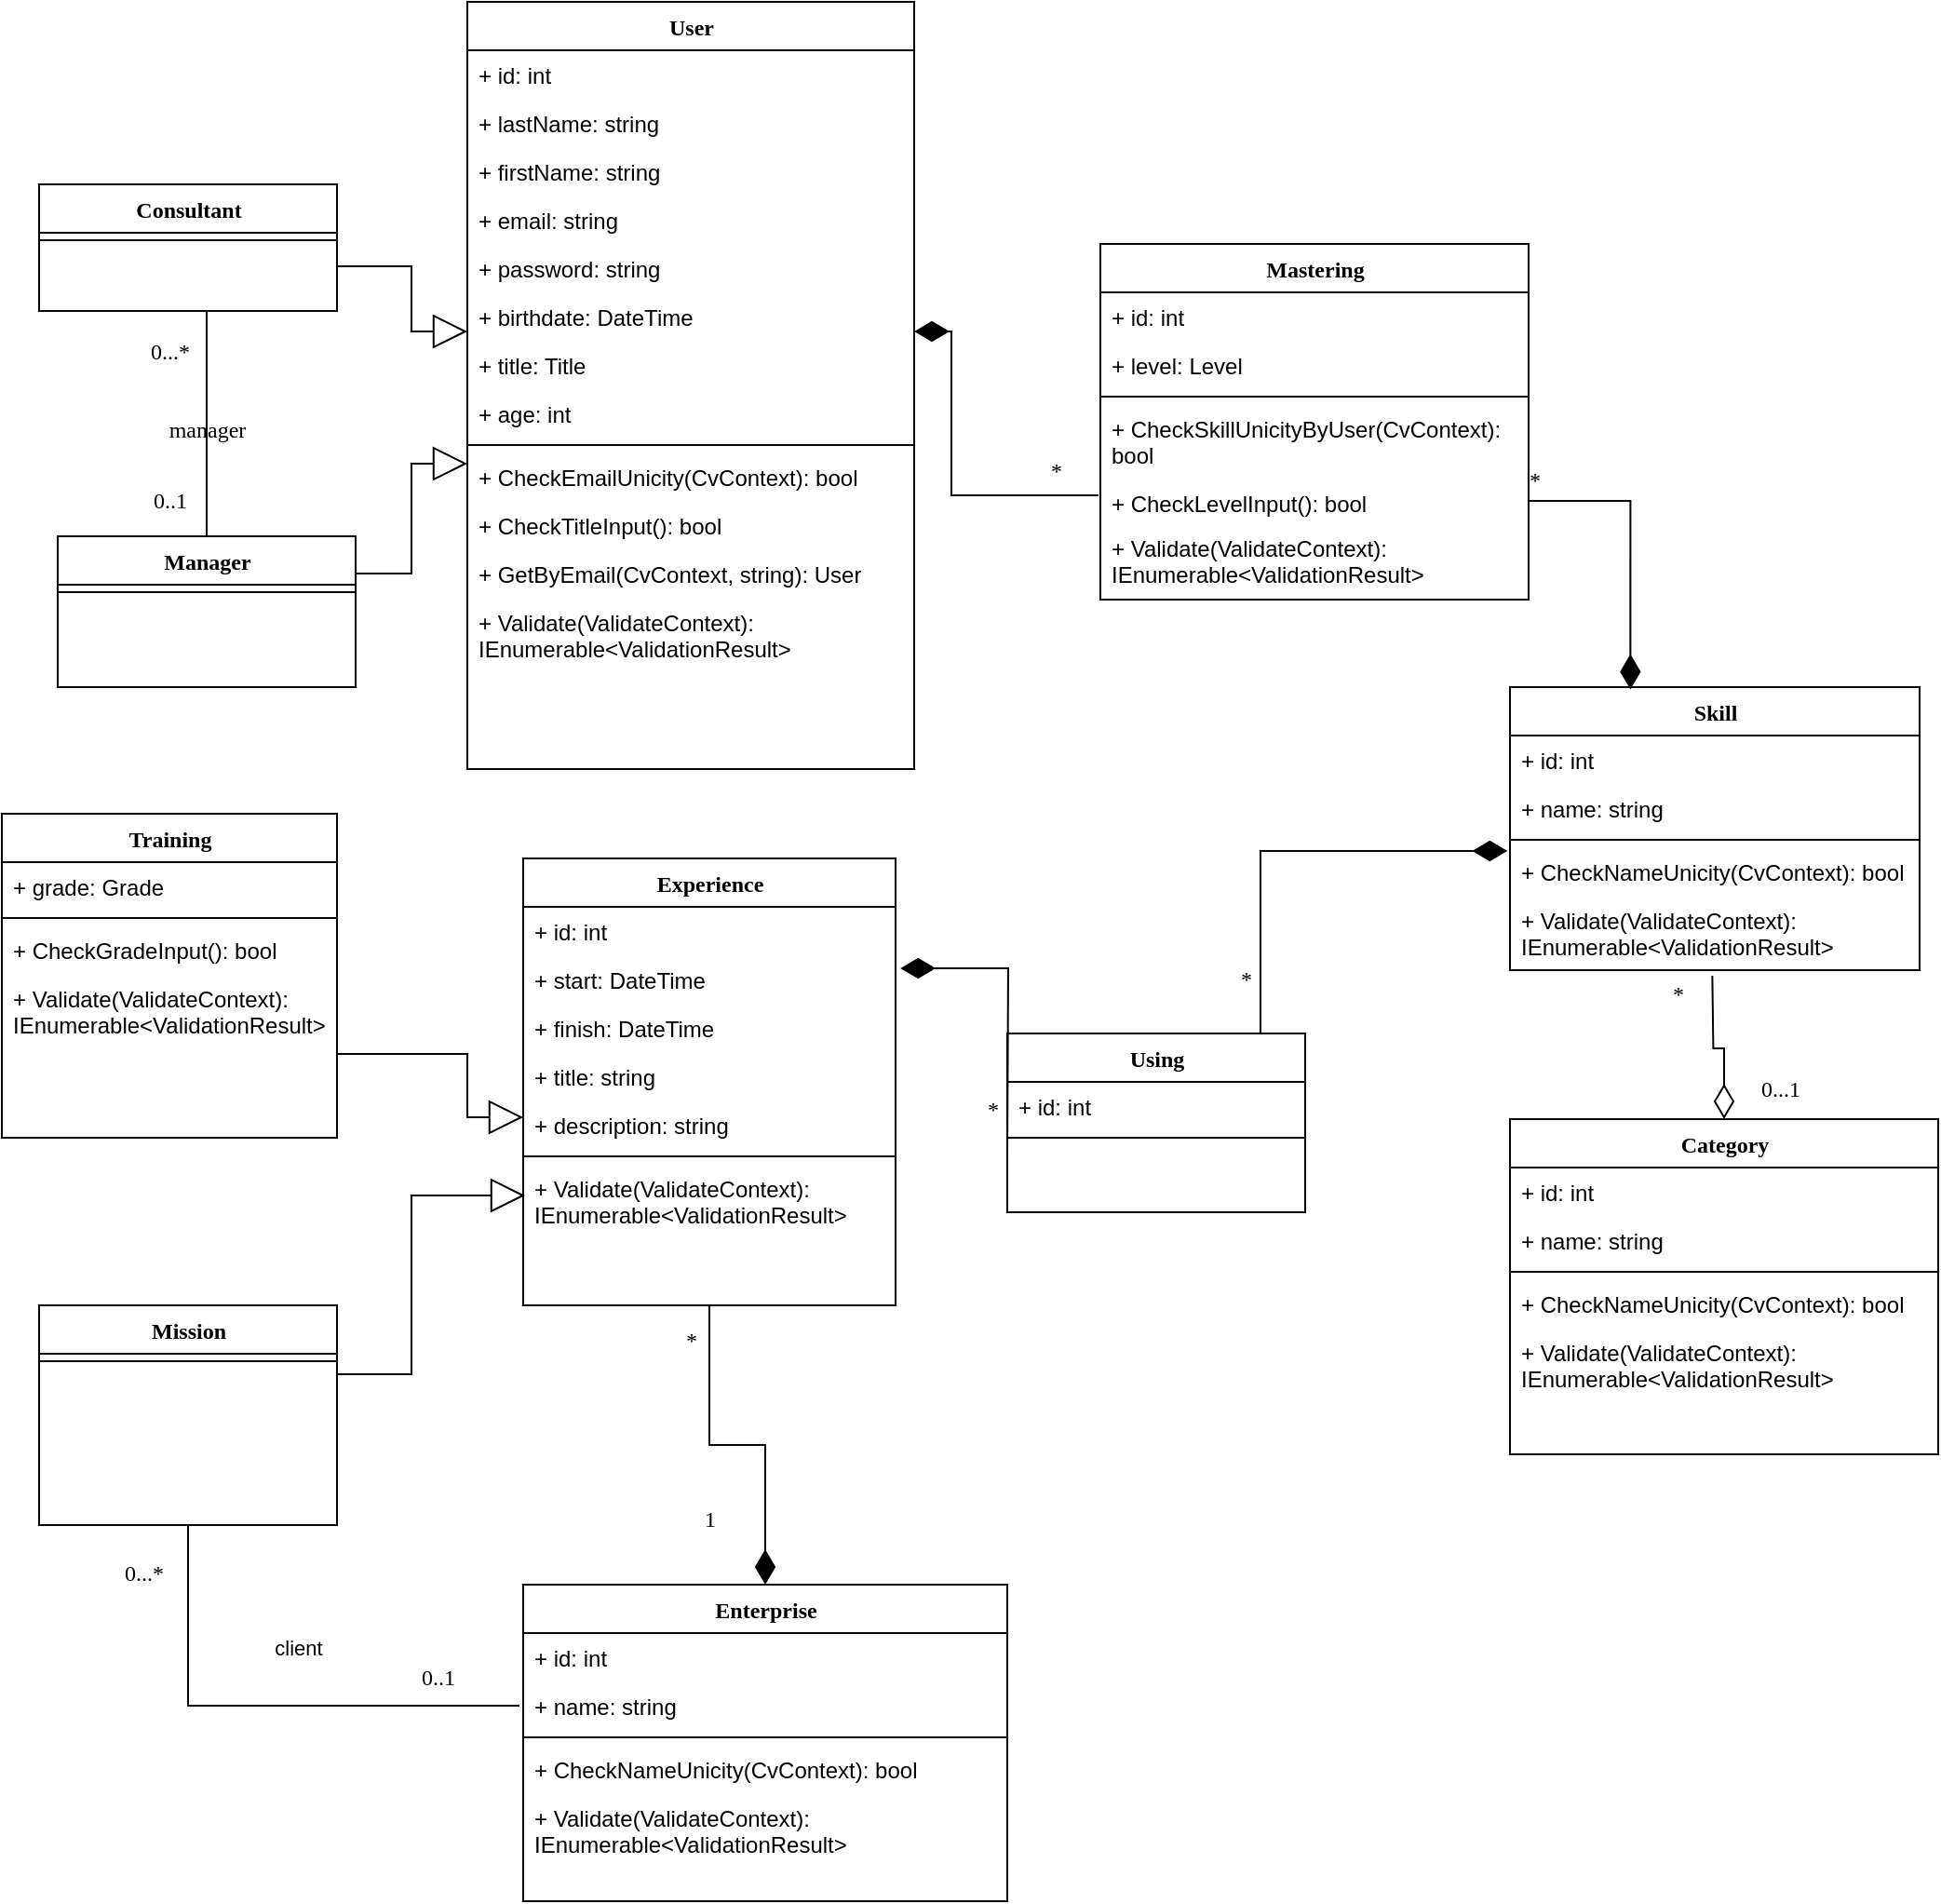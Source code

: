 <mxfile version="16.2.6" type="device"><diagram name="Page-1" id="6133507b-19e7-1e82-6fc7-422aa6c4b21f"><mxGraphModel dx="1422" dy="1612" grid="1" gridSize="10" guides="1" tooltips="1" connect="1" arrows="1" fold="1" page="1" pageScale="1" pageWidth="1100" pageHeight="850" background="none" math="0" shadow="0"><root><mxCell id="0"/><mxCell id="1" parent="0"/><mxCell id="78961159f06e98e8-17" value="Consultant" style="swimlane;html=1;fontStyle=1;align=center;verticalAlign=top;childLayout=stackLayout;horizontal=1;startSize=26;horizontalStack=0;resizeParent=1;resizeLast=0;collapsible=1;marginBottom=0;swimlaneFillColor=#ffffff;rounded=0;shadow=0;comic=0;labelBackgroundColor=none;strokeWidth=1;fillColor=none;fontFamily=Verdana;fontSize=12" parent="1" vertex="1"><mxGeometry x="20" y="-22" width="160" height="68" as="geometry"/></mxCell><mxCell id="78961159f06e98e8-19" value="" style="line;html=1;strokeWidth=1;fillColor=none;align=left;verticalAlign=middle;spacingTop=-1;spacingLeft=3;spacingRight=3;rotatable=0;labelPosition=right;points=[];portConstraint=eastwest;" parent="78961159f06e98e8-17" vertex="1"><mxGeometry y="26" width="160" height="8" as="geometry"/></mxCell><mxCell id="78961159f06e98e8-43" value="User" style="swimlane;html=1;fontStyle=1;align=center;verticalAlign=top;childLayout=stackLayout;horizontal=1;startSize=26;horizontalStack=0;resizeParent=1;resizeLast=0;collapsible=1;marginBottom=0;swimlaneFillColor=#ffffff;rounded=0;shadow=0;comic=0;labelBackgroundColor=none;strokeWidth=1;fillColor=none;fontFamily=Verdana;fontSize=12" parent="1" vertex="1"><mxGeometry x="250" y="-120" width="240" height="412" as="geometry"/></mxCell><mxCell id="78961159f06e98e8-44" value="+ id: int" style="text;html=1;strokeColor=none;fillColor=none;align=left;verticalAlign=top;spacingLeft=4;spacingRight=4;whiteSpace=wrap;overflow=hidden;rotatable=0;points=[[0,0.5],[1,0.5]];portConstraint=eastwest;" parent="78961159f06e98e8-43" vertex="1"><mxGeometry y="26" width="240" height="26" as="geometry"/></mxCell><mxCell id="78961159f06e98e8-45" value="+ lastName: string" style="text;html=1;strokeColor=none;fillColor=none;align=left;verticalAlign=top;spacingLeft=4;spacingRight=4;whiteSpace=wrap;overflow=hidden;rotatable=0;points=[[0,0.5],[1,0.5]];portConstraint=eastwest;" parent="78961159f06e98e8-43" vertex="1"><mxGeometry y="52" width="240" height="26" as="geometry"/></mxCell><mxCell id="b94bc138ca980ef-2" value="+ firstName: string" style="text;html=1;strokeColor=none;fillColor=none;align=left;verticalAlign=top;spacingLeft=4;spacingRight=4;whiteSpace=wrap;overflow=hidden;rotatable=0;points=[[0,0.5],[1,0.5]];portConstraint=eastwest;" parent="78961159f06e98e8-43" vertex="1"><mxGeometry y="78" width="240" height="26" as="geometry"/></mxCell><mxCell id="8igJOxu4Gt9bIsWxcePV-77" value="+ email: string" style="text;html=1;strokeColor=none;fillColor=none;align=left;verticalAlign=top;spacingLeft=4;spacingRight=4;whiteSpace=wrap;overflow=hidden;rotatable=0;points=[[0,0.5],[1,0.5]];portConstraint=eastwest;" vertex="1" parent="78961159f06e98e8-43"><mxGeometry y="104" width="240" height="26" as="geometry"/></mxCell><mxCell id="8igJOxu4Gt9bIsWxcePV-78" value="+ password: string" style="text;html=1;strokeColor=none;fillColor=none;align=left;verticalAlign=top;spacingLeft=4;spacingRight=4;whiteSpace=wrap;overflow=hidden;rotatable=0;points=[[0,0.5],[1,0.5]];portConstraint=eastwest;" vertex="1" parent="78961159f06e98e8-43"><mxGeometry y="130" width="240" height="26" as="geometry"/></mxCell><mxCell id="8igJOxu4Gt9bIsWxcePV-79" value="+ birthdate: DateTime" style="text;html=1;strokeColor=none;fillColor=none;align=left;verticalAlign=top;spacingLeft=4;spacingRight=4;whiteSpace=wrap;overflow=hidden;rotatable=0;points=[[0,0.5],[1,0.5]];portConstraint=eastwest;" vertex="1" parent="78961159f06e98e8-43"><mxGeometry y="156" width="240" height="26" as="geometry"/></mxCell><mxCell id="8igJOxu4Gt9bIsWxcePV-80" value="+ title: Title" style="text;html=1;strokeColor=none;fillColor=none;align=left;verticalAlign=top;spacingLeft=4;spacingRight=4;whiteSpace=wrap;overflow=hidden;rotatable=0;points=[[0,0.5],[1,0.5]];portConstraint=eastwest;" vertex="1" parent="78961159f06e98e8-43"><mxGeometry y="182" width="240" height="26" as="geometry"/></mxCell><mxCell id="8igJOxu4Gt9bIsWxcePV-85" value="+ age: int" style="text;html=1;strokeColor=none;fillColor=none;align=left;verticalAlign=top;spacingLeft=4;spacingRight=4;whiteSpace=wrap;overflow=hidden;rotatable=0;points=[[0,0.5],[1,0.5]];portConstraint=eastwest;" vertex="1" parent="78961159f06e98e8-43"><mxGeometry y="208" width="240" height="26" as="geometry"/></mxCell><mxCell id="78961159f06e98e8-51" value="" style="line;html=1;strokeWidth=1;fillColor=none;align=left;verticalAlign=middle;spacingTop=-1;spacingLeft=3;spacingRight=3;rotatable=0;labelPosition=right;points=[];portConstraint=eastwest;" parent="78961159f06e98e8-43" vertex="1"><mxGeometry y="234" width="240" height="8" as="geometry"/></mxCell><mxCell id="78961159f06e98e8-52" value="+ CheckEmailUnicity(CvContext): bool" style="text;html=1;strokeColor=none;fillColor=none;align=left;verticalAlign=top;spacingLeft=4;spacingRight=4;whiteSpace=wrap;overflow=hidden;rotatable=0;points=[[0,0.5],[1,0.5]];portConstraint=eastwest;" parent="78961159f06e98e8-43" vertex="1"><mxGeometry y="242" width="240" height="26" as="geometry"/></mxCell><mxCell id="8igJOxu4Gt9bIsWxcePV-82" value="+ CheckTitleInput(): bool" style="text;html=1;strokeColor=none;fillColor=none;align=left;verticalAlign=top;spacingLeft=4;spacingRight=4;whiteSpace=wrap;overflow=hidden;rotatable=0;points=[[0,0.5],[1,0.5]];portConstraint=eastwest;" vertex="1" parent="78961159f06e98e8-43"><mxGeometry y="268" width="240" height="26" as="geometry"/></mxCell><mxCell id="8igJOxu4Gt9bIsWxcePV-83" value="+ GetByEmail(CvContext, string): User" style="text;html=1;strokeColor=none;fillColor=none;align=left;verticalAlign=top;spacingLeft=4;spacingRight=4;whiteSpace=wrap;overflow=hidden;rotatable=0;points=[[0,0.5],[1,0.5]];portConstraint=eastwest;" vertex="1" parent="78961159f06e98e8-43"><mxGeometry y="294" width="240" height="26" as="geometry"/></mxCell><mxCell id="8igJOxu4Gt9bIsWxcePV-84" value="+ Validate(ValidateContext): IEnumerable&amp;lt;ValidationResult&amp;gt;" style="text;html=1;strokeColor=none;fillColor=none;align=left;verticalAlign=top;spacingLeft=4;spacingRight=4;whiteSpace=wrap;overflow=hidden;rotatable=0;points=[[0,0.5],[1,0.5]];portConstraint=eastwest;" vertex="1" parent="78961159f06e98e8-43"><mxGeometry y="320" width="240" height="40" as="geometry"/></mxCell><mxCell id="8igJOxu4Gt9bIsWxcePV-1" value="Manager" style="swimlane;html=1;fontStyle=1;align=center;verticalAlign=top;childLayout=stackLayout;horizontal=1;startSize=26;horizontalStack=0;resizeParent=1;resizeLast=0;collapsible=1;marginBottom=0;swimlaneFillColor=#ffffff;rounded=0;shadow=0;comic=0;labelBackgroundColor=none;strokeWidth=1;fillColor=none;fontFamily=Verdana;fontSize=12" vertex="1" parent="1"><mxGeometry x="30" y="167" width="160" height="81" as="geometry"/></mxCell><mxCell id="8igJOxu4Gt9bIsWxcePV-4" value="" style="line;html=1;strokeWidth=1;fillColor=none;align=left;verticalAlign=middle;spacingTop=-1;spacingLeft=3;spacingRight=3;rotatable=0;labelPosition=right;points=[];portConstraint=eastwest;" vertex="1" parent="8igJOxu4Gt9bIsWxcePV-1"><mxGeometry y="26" width="160" height="8" as="geometry"/></mxCell><mxCell id="8igJOxu4Gt9bIsWxcePV-10" value="Mastering" style="swimlane;html=1;fontStyle=1;align=center;verticalAlign=top;childLayout=stackLayout;horizontal=1;startSize=26;horizontalStack=0;resizeParent=1;resizeLast=0;collapsible=1;marginBottom=0;swimlaneFillColor=#ffffff;rounded=0;shadow=0;comic=0;labelBackgroundColor=none;strokeWidth=1;fillColor=none;fontFamily=Verdana;fontSize=12" vertex="1" parent="1"><mxGeometry x="590" y="10" width="230" height="191" as="geometry"/></mxCell><mxCell id="8igJOxu4Gt9bIsWxcePV-90" value="+ id: int" style="text;html=1;strokeColor=none;fillColor=none;align=left;verticalAlign=top;spacingLeft=4;spacingRight=4;whiteSpace=wrap;overflow=hidden;rotatable=0;points=[[0,0.5],[1,0.5]];portConstraint=eastwest;" vertex="1" parent="8igJOxu4Gt9bIsWxcePV-10"><mxGeometry y="26" width="230" height="26" as="geometry"/></mxCell><mxCell id="8igJOxu4Gt9bIsWxcePV-11" value="+ level: Level" style="text;html=1;strokeColor=none;fillColor=none;align=left;verticalAlign=top;spacingLeft=4;spacingRight=4;whiteSpace=wrap;overflow=hidden;rotatable=0;points=[[0,0.5],[1,0.5]];portConstraint=eastwest;" vertex="1" parent="8igJOxu4Gt9bIsWxcePV-10"><mxGeometry y="52" width="230" height="26" as="geometry"/></mxCell><mxCell id="8igJOxu4Gt9bIsWxcePV-13" value="" style="line;html=1;strokeWidth=1;fillColor=none;align=left;verticalAlign=middle;spacingTop=-1;spacingLeft=3;spacingRight=3;rotatable=0;labelPosition=right;points=[];portConstraint=eastwest;" vertex="1" parent="8igJOxu4Gt9bIsWxcePV-10"><mxGeometry y="78" width="230" height="8" as="geometry"/></mxCell><mxCell id="8igJOxu4Gt9bIsWxcePV-14" value="+ CheckSkillUnicityByUser(CvContext): bool" style="text;html=1;strokeColor=none;fillColor=none;align=left;verticalAlign=top;spacingLeft=4;spacingRight=4;whiteSpace=wrap;overflow=hidden;rotatable=0;points=[[0,0.5],[1,0.5]];portConstraint=eastwest;" vertex="1" parent="8igJOxu4Gt9bIsWxcePV-10"><mxGeometry y="86" width="230" height="40" as="geometry"/></mxCell><mxCell id="8igJOxu4Gt9bIsWxcePV-86" value="+ CheckLevelInput(): bool" style="text;html=1;strokeColor=none;fillColor=none;align=left;verticalAlign=top;spacingLeft=4;spacingRight=4;whiteSpace=wrap;overflow=hidden;rotatable=0;points=[[0,0.5],[1,0.5]];portConstraint=eastwest;" vertex="1" parent="8igJOxu4Gt9bIsWxcePV-10"><mxGeometry y="126" width="230" height="24" as="geometry"/></mxCell><mxCell id="8igJOxu4Gt9bIsWxcePV-89" value="+ Validate(ValidateContext): IEnumerable&amp;lt;ValidationResult&amp;gt;" style="text;html=1;strokeColor=none;fillColor=none;align=left;verticalAlign=top;spacingLeft=4;spacingRight=4;whiteSpace=wrap;overflow=hidden;rotatable=0;points=[[0,0.5],[1,0.5]];portConstraint=eastwest;" vertex="1" parent="8igJOxu4Gt9bIsWxcePV-10"><mxGeometry y="150" width="230" height="40" as="geometry"/></mxCell><mxCell id="8igJOxu4Gt9bIsWxcePV-15" value="Skill" style="swimlane;html=1;fontStyle=1;align=center;verticalAlign=top;childLayout=stackLayout;horizontal=1;startSize=26;horizontalStack=0;resizeParent=1;resizeLast=0;collapsible=1;marginBottom=0;swimlaneFillColor=#ffffff;rounded=0;shadow=0;comic=0;labelBackgroundColor=none;strokeWidth=1;fillColor=none;fontFamily=Verdana;fontSize=12" vertex="1" parent="1"><mxGeometry x="810" y="248" width="220" height="152" as="geometry"/></mxCell><mxCell id="8igJOxu4Gt9bIsWxcePV-16" value="+ id: int" style="text;html=1;strokeColor=none;fillColor=none;align=left;verticalAlign=top;spacingLeft=4;spacingRight=4;whiteSpace=wrap;overflow=hidden;rotatable=0;points=[[0,0.5],[1,0.5]];portConstraint=eastwest;" vertex="1" parent="8igJOxu4Gt9bIsWxcePV-15"><mxGeometry y="26" width="220" height="26" as="geometry"/></mxCell><mxCell id="8igJOxu4Gt9bIsWxcePV-17" value="+ name: string" style="text;html=1;strokeColor=none;fillColor=none;align=left;verticalAlign=top;spacingLeft=4;spacingRight=4;whiteSpace=wrap;overflow=hidden;rotatable=0;points=[[0,0.5],[1,0.5]];portConstraint=eastwest;" vertex="1" parent="8igJOxu4Gt9bIsWxcePV-15"><mxGeometry y="52" width="220" height="26" as="geometry"/></mxCell><mxCell id="8igJOxu4Gt9bIsWxcePV-18" value="" style="line;html=1;strokeWidth=1;fillColor=none;align=left;verticalAlign=middle;spacingTop=-1;spacingLeft=3;spacingRight=3;rotatable=0;labelPosition=right;points=[];portConstraint=eastwest;" vertex="1" parent="8igJOxu4Gt9bIsWxcePV-15"><mxGeometry y="78" width="220" height="8" as="geometry"/></mxCell><mxCell id="8igJOxu4Gt9bIsWxcePV-19" value="+ CheckNameUnicity(CvContext): bool" style="text;html=1;strokeColor=none;fillColor=none;align=left;verticalAlign=top;spacingLeft=4;spacingRight=4;whiteSpace=wrap;overflow=hidden;rotatable=0;points=[[0,0.5],[1,0.5]];portConstraint=eastwest;" vertex="1" parent="8igJOxu4Gt9bIsWxcePV-15"><mxGeometry y="86" width="220" height="26" as="geometry"/></mxCell><mxCell id="8igJOxu4Gt9bIsWxcePV-92" value="+ Validate(ValidateContext): IEnumerable&amp;lt;ValidationResult&amp;gt;" style="text;html=1;strokeColor=none;fillColor=none;align=left;verticalAlign=top;spacingLeft=4;spacingRight=4;whiteSpace=wrap;overflow=hidden;rotatable=0;points=[[0,0.5],[1,0.5]];portConstraint=eastwest;" vertex="1" parent="8igJOxu4Gt9bIsWxcePV-15"><mxGeometry y="112" width="220" height="40" as="geometry"/></mxCell><mxCell id="8igJOxu4Gt9bIsWxcePV-20" value="Category" style="swimlane;html=1;fontStyle=1;align=center;verticalAlign=top;childLayout=stackLayout;horizontal=1;startSize=26;horizontalStack=0;resizeParent=1;resizeLast=0;collapsible=1;marginBottom=0;swimlaneFillColor=#ffffff;rounded=0;shadow=0;comic=0;labelBackgroundColor=none;strokeWidth=1;fillColor=none;fontFamily=Verdana;fontSize=12" vertex="1" parent="1"><mxGeometry x="810" y="480" width="230" height="180" as="geometry"/></mxCell><mxCell id="8igJOxu4Gt9bIsWxcePV-21" value="+ id: int" style="text;html=1;strokeColor=none;fillColor=none;align=left;verticalAlign=top;spacingLeft=4;spacingRight=4;whiteSpace=wrap;overflow=hidden;rotatable=0;points=[[0,0.5],[1,0.5]];portConstraint=eastwest;" vertex="1" parent="8igJOxu4Gt9bIsWxcePV-20"><mxGeometry y="26" width="230" height="26" as="geometry"/></mxCell><mxCell id="8igJOxu4Gt9bIsWxcePV-22" value="+ name: string" style="text;html=1;strokeColor=none;fillColor=none;align=left;verticalAlign=top;spacingLeft=4;spacingRight=4;whiteSpace=wrap;overflow=hidden;rotatable=0;points=[[0,0.5],[1,0.5]];portConstraint=eastwest;" vertex="1" parent="8igJOxu4Gt9bIsWxcePV-20"><mxGeometry y="52" width="230" height="26" as="geometry"/></mxCell><mxCell id="8igJOxu4Gt9bIsWxcePV-23" value="" style="line;html=1;strokeWidth=1;fillColor=none;align=left;verticalAlign=middle;spacingTop=-1;spacingLeft=3;spacingRight=3;rotatable=0;labelPosition=right;points=[];portConstraint=eastwest;" vertex="1" parent="8igJOxu4Gt9bIsWxcePV-20"><mxGeometry y="78" width="230" height="8" as="geometry"/></mxCell><mxCell id="8igJOxu4Gt9bIsWxcePV-93" value="+ CheckNameUnicity(CvContext): bool" style="text;html=1;strokeColor=none;fillColor=none;align=left;verticalAlign=top;spacingLeft=4;spacingRight=4;whiteSpace=wrap;overflow=hidden;rotatable=0;points=[[0,0.5],[1,0.5]];portConstraint=eastwest;" vertex="1" parent="8igJOxu4Gt9bIsWxcePV-20"><mxGeometry y="86" width="230" height="26" as="geometry"/></mxCell><mxCell id="8igJOxu4Gt9bIsWxcePV-94" value="+ Validate(ValidateContext): IEnumerable&amp;lt;ValidationResult&amp;gt;" style="text;html=1;strokeColor=none;fillColor=none;align=left;verticalAlign=top;spacingLeft=4;spacingRight=4;whiteSpace=wrap;overflow=hidden;rotatable=0;points=[[0,0.5],[1,0.5]];portConstraint=eastwest;" vertex="1" parent="8igJOxu4Gt9bIsWxcePV-20"><mxGeometry y="112" width="230" height="40" as="geometry"/></mxCell><mxCell id="8igJOxu4Gt9bIsWxcePV-25" value="Using" style="swimlane;html=1;fontStyle=1;align=center;verticalAlign=top;childLayout=stackLayout;horizontal=1;startSize=26;horizontalStack=0;resizeParent=1;resizeLast=0;collapsible=1;marginBottom=0;swimlaneFillColor=#ffffff;rounded=0;shadow=0;comic=0;labelBackgroundColor=none;strokeWidth=1;fillColor=none;fontFamily=Verdana;fontSize=12" vertex="1" parent="1"><mxGeometry x="540" y="434" width="160" height="96" as="geometry"/></mxCell><mxCell id="8igJOxu4Gt9bIsWxcePV-26" value="+ id: int" style="text;html=1;strokeColor=none;fillColor=none;align=left;verticalAlign=top;spacingLeft=4;spacingRight=4;whiteSpace=wrap;overflow=hidden;rotatable=0;points=[[0,0.5],[1,0.5]];portConstraint=eastwest;" vertex="1" parent="8igJOxu4Gt9bIsWxcePV-25"><mxGeometry y="26" width="160" height="26" as="geometry"/></mxCell><mxCell id="8igJOxu4Gt9bIsWxcePV-28" value="" style="line;html=1;strokeWidth=1;fillColor=none;align=left;verticalAlign=middle;spacingTop=-1;spacingLeft=3;spacingRight=3;rotatable=0;labelPosition=right;points=[];portConstraint=eastwest;" vertex="1" parent="8igJOxu4Gt9bIsWxcePV-25"><mxGeometry y="52" width="160" height="8" as="geometry"/></mxCell><mxCell id="8igJOxu4Gt9bIsWxcePV-30" value="Experience" style="swimlane;html=1;fontStyle=1;align=center;verticalAlign=top;childLayout=stackLayout;horizontal=1;startSize=26;horizontalStack=0;resizeParent=1;resizeLast=0;collapsible=1;marginBottom=0;swimlaneFillColor=#ffffff;rounded=0;shadow=0;comic=0;labelBackgroundColor=none;strokeWidth=1;fillColor=none;fontFamily=Verdana;fontSize=12" vertex="1" parent="1"><mxGeometry x="280" y="340" width="200" height="240" as="geometry"/></mxCell><mxCell id="8igJOxu4Gt9bIsWxcePV-31" value="+ id: int" style="text;html=1;strokeColor=none;fillColor=none;align=left;verticalAlign=top;spacingLeft=4;spacingRight=4;whiteSpace=wrap;overflow=hidden;rotatable=0;points=[[0,0.5],[1,0.5]];portConstraint=eastwest;" vertex="1" parent="8igJOxu4Gt9bIsWxcePV-30"><mxGeometry y="26" width="200" height="26" as="geometry"/></mxCell><mxCell id="8igJOxu4Gt9bIsWxcePV-32" value="+ start: DateTime" style="text;html=1;strokeColor=none;fillColor=none;align=left;verticalAlign=top;spacingLeft=4;spacingRight=4;whiteSpace=wrap;overflow=hidden;rotatable=0;points=[[0,0.5],[1,0.5]];portConstraint=eastwest;" vertex="1" parent="8igJOxu4Gt9bIsWxcePV-30"><mxGeometry y="52" width="200" height="26" as="geometry"/></mxCell><mxCell id="8igJOxu4Gt9bIsWxcePV-95" value="+ finish: DateTime" style="text;html=1;strokeColor=none;fillColor=none;align=left;verticalAlign=top;spacingLeft=4;spacingRight=4;whiteSpace=wrap;overflow=hidden;rotatable=0;points=[[0,0.5],[1,0.5]];portConstraint=eastwest;" vertex="1" parent="8igJOxu4Gt9bIsWxcePV-30"><mxGeometry y="78" width="200" height="26" as="geometry"/></mxCell><mxCell id="8igJOxu4Gt9bIsWxcePV-96" value="+ title: string" style="text;html=1;strokeColor=none;fillColor=none;align=left;verticalAlign=top;spacingLeft=4;spacingRight=4;whiteSpace=wrap;overflow=hidden;rotatable=0;points=[[0,0.5],[1,0.5]];portConstraint=eastwest;" vertex="1" parent="8igJOxu4Gt9bIsWxcePV-30"><mxGeometry y="104" width="200" height="26" as="geometry"/></mxCell><mxCell id="8igJOxu4Gt9bIsWxcePV-97" value="+ description: string" style="text;html=1;strokeColor=none;fillColor=none;align=left;verticalAlign=top;spacingLeft=4;spacingRight=4;whiteSpace=wrap;overflow=hidden;rotatable=0;points=[[0,0.5],[1,0.5]];portConstraint=eastwest;" vertex="1" parent="8igJOxu4Gt9bIsWxcePV-30"><mxGeometry y="130" width="200" height="26" as="geometry"/></mxCell><mxCell id="8igJOxu4Gt9bIsWxcePV-33" value="" style="line;html=1;strokeWidth=1;fillColor=none;align=left;verticalAlign=middle;spacingTop=-1;spacingLeft=3;spacingRight=3;rotatable=0;labelPosition=right;points=[];portConstraint=eastwest;" vertex="1" parent="8igJOxu4Gt9bIsWxcePV-30"><mxGeometry y="156" width="200" height="8" as="geometry"/></mxCell><mxCell id="8igJOxu4Gt9bIsWxcePV-98" value="+ Validate(ValidateContext): IEnumerable&amp;lt;ValidationResult&amp;gt;" style="text;html=1;strokeColor=none;fillColor=none;align=left;verticalAlign=top;spacingLeft=4;spacingRight=4;whiteSpace=wrap;overflow=hidden;rotatable=0;points=[[0,0.5],[1,0.5]];portConstraint=eastwest;" vertex="1" parent="8igJOxu4Gt9bIsWxcePV-30"><mxGeometry y="164" width="200" height="40" as="geometry"/></mxCell><mxCell id="8igJOxu4Gt9bIsWxcePV-35" value="Training" style="swimlane;html=1;fontStyle=1;align=center;verticalAlign=top;childLayout=stackLayout;horizontal=1;startSize=26;horizontalStack=0;resizeParent=1;resizeLast=0;collapsible=1;marginBottom=0;swimlaneFillColor=#ffffff;rounded=0;shadow=0;comic=0;labelBackgroundColor=none;strokeWidth=1;fillColor=none;fontFamily=Verdana;fontSize=12" vertex="1" parent="1"><mxGeometry y="316" width="180" height="174" as="geometry"/></mxCell><mxCell id="8igJOxu4Gt9bIsWxcePV-36" value="+ grade: Grade" style="text;html=1;strokeColor=none;fillColor=none;align=left;verticalAlign=top;spacingLeft=4;spacingRight=4;whiteSpace=wrap;overflow=hidden;rotatable=0;points=[[0,0.5],[1,0.5]];portConstraint=eastwest;" vertex="1" parent="8igJOxu4Gt9bIsWxcePV-35"><mxGeometry y="26" width="180" height="26" as="geometry"/></mxCell><mxCell id="8igJOxu4Gt9bIsWxcePV-38" value="" style="line;html=1;strokeWidth=1;fillColor=none;align=left;verticalAlign=middle;spacingTop=-1;spacingLeft=3;spacingRight=3;rotatable=0;labelPosition=right;points=[];portConstraint=eastwest;" vertex="1" parent="8igJOxu4Gt9bIsWxcePV-35"><mxGeometry y="52" width="180" height="8" as="geometry"/></mxCell><mxCell id="8igJOxu4Gt9bIsWxcePV-39" value="+ CheckGradeInput(): bool" style="text;html=1;strokeColor=none;fillColor=none;align=left;verticalAlign=top;spacingLeft=4;spacingRight=4;whiteSpace=wrap;overflow=hidden;rotatable=0;points=[[0,0.5],[1,0.5]];portConstraint=eastwest;" vertex="1" parent="8igJOxu4Gt9bIsWxcePV-35"><mxGeometry y="60" width="180" height="26" as="geometry"/></mxCell><mxCell id="8igJOxu4Gt9bIsWxcePV-99" value="+ Validate(ValidateContext): IEnumerable&amp;lt;ValidationResult&amp;gt;" style="text;html=1;strokeColor=none;fillColor=none;align=left;verticalAlign=top;spacingLeft=4;spacingRight=4;whiteSpace=wrap;overflow=hidden;rotatable=0;points=[[0,0.5],[1,0.5]];portConstraint=eastwest;" vertex="1" parent="8igJOxu4Gt9bIsWxcePV-35"><mxGeometry y="86" width="180" height="40" as="geometry"/></mxCell><mxCell id="8igJOxu4Gt9bIsWxcePV-40" value="Mission" style="swimlane;html=1;fontStyle=1;align=center;verticalAlign=top;childLayout=stackLayout;horizontal=1;startSize=26;horizontalStack=0;resizeParent=1;resizeLast=0;collapsible=1;marginBottom=0;swimlaneFillColor=#ffffff;rounded=0;shadow=0;comic=0;labelBackgroundColor=none;strokeWidth=1;fillColor=none;fontFamily=Verdana;fontSize=12" vertex="1" parent="1"><mxGeometry x="20" y="580" width="160" height="118" as="geometry"/></mxCell><mxCell id="8igJOxu4Gt9bIsWxcePV-43" value="" style="line;html=1;strokeWidth=1;fillColor=none;align=left;verticalAlign=middle;spacingTop=-1;spacingLeft=3;spacingRight=3;rotatable=0;labelPosition=right;points=[];portConstraint=eastwest;" vertex="1" parent="8igJOxu4Gt9bIsWxcePV-40"><mxGeometry y="26" width="160" height="8" as="geometry"/></mxCell><mxCell id="8igJOxu4Gt9bIsWxcePV-45" value="Enterprise" style="swimlane;html=1;fontStyle=1;align=center;verticalAlign=top;childLayout=stackLayout;horizontal=1;startSize=26;horizontalStack=0;resizeParent=1;resizeLast=0;collapsible=1;marginBottom=0;swimlaneFillColor=#ffffff;rounded=0;shadow=0;comic=0;labelBackgroundColor=none;strokeWidth=1;fillColor=none;fontFamily=Verdana;fontSize=12" vertex="1" parent="1"><mxGeometry x="280" y="730" width="260" height="170" as="geometry"/></mxCell><mxCell id="8igJOxu4Gt9bIsWxcePV-46" value="+ id: int" style="text;html=1;strokeColor=none;fillColor=none;align=left;verticalAlign=top;spacingLeft=4;spacingRight=4;whiteSpace=wrap;overflow=hidden;rotatable=0;points=[[0,0.5],[1,0.5]];portConstraint=eastwest;" vertex="1" parent="8igJOxu4Gt9bIsWxcePV-45"><mxGeometry y="26" width="260" height="26" as="geometry"/></mxCell><mxCell id="8igJOxu4Gt9bIsWxcePV-47" value="+ name: string" style="text;html=1;strokeColor=none;fillColor=none;align=left;verticalAlign=top;spacingLeft=4;spacingRight=4;whiteSpace=wrap;overflow=hidden;rotatable=0;points=[[0,0.5],[1,0.5]];portConstraint=eastwest;" vertex="1" parent="8igJOxu4Gt9bIsWxcePV-45"><mxGeometry y="52" width="260" height="26" as="geometry"/></mxCell><mxCell id="8igJOxu4Gt9bIsWxcePV-48" value="" style="line;html=1;strokeWidth=1;fillColor=none;align=left;verticalAlign=middle;spacingTop=-1;spacingLeft=3;spacingRight=3;rotatable=0;labelPosition=right;points=[];portConstraint=eastwest;" vertex="1" parent="8igJOxu4Gt9bIsWxcePV-45"><mxGeometry y="78" width="260" height="8" as="geometry"/></mxCell><mxCell id="8igJOxu4Gt9bIsWxcePV-49" value="+ CheckNameUnicity(CvContext): bool" style="text;html=1;strokeColor=none;fillColor=none;align=left;verticalAlign=top;spacingLeft=4;spacingRight=4;whiteSpace=wrap;overflow=hidden;rotatable=0;points=[[0,0.5],[1,0.5]];portConstraint=eastwest;" vertex="1" parent="8igJOxu4Gt9bIsWxcePV-45"><mxGeometry y="86" width="260" height="26" as="geometry"/></mxCell><mxCell id="8igJOxu4Gt9bIsWxcePV-100" value="+ Validate(ValidateContext): IEnumerable&amp;lt;ValidationResult&amp;gt;" style="text;html=1;strokeColor=none;fillColor=none;align=left;verticalAlign=top;spacingLeft=4;spacingRight=4;whiteSpace=wrap;overflow=hidden;rotatable=0;points=[[0,0.5],[1,0.5]];portConstraint=eastwest;" vertex="1" parent="8igJOxu4Gt9bIsWxcePV-45"><mxGeometry y="112" width="260" height="40" as="geometry"/></mxCell><mxCell id="8igJOxu4Gt9bIsWxcePV-50" value="manager" style="edgeStyle=orthogonalEdgeStyle;rounded=0;html=1;labelBackgroundColor=none;startArrow=none;startFill=0;startSize=8;endArrow=none;endFill=0;endSize=16;fontFamily=Verdana;fontSize=12;entryX=0.5;entryY=0;entryDx=0;entryDy=0;exitX=0.5;exitY=1;exitDx=0;exitDy=0;" edge="1" parent="1" source="78961159f06e98e8-17" target="8igJOxu4Gt9bIsWxcePV-1"><mxGeometry x="0.13" relative="1" as="geometry"><Array as="points"><mxPoint x="110" y="148"/><mxPoint x="110" y="148"/></Array><mxPoint x="665" y="149" as="sourcePoint"/><mxPoint x="195" y="149" as="targetPoint"/><mxPoint as="offset"/></mxGeometry></mxCell><mxCell id="8igJOxu4Gt9bIsWxcePV-51" value="0..1" style="text;html=1;resizable=0;points=[];align=center;verticalAlign=middle;labelBackgroundColor=#ffffff;fontSize=12;fontFamily=Verdana" vertex="1" connectable="0" parent="8igJOxu4Gt9bIsWxcePV-50"><mxGeometry x="-0.575" y="-86" relative="1" as="geometry"><mxPoint x="66" y="84" as="offset"/></mxGeometry></mxCell><mxCell id="8igJOxu4Gt9bIsWxcePV-52" value="0...*" style="text;html=1;resizable=0;points=[];align=center;verticalAlign=middle;labelBackgroundColor=#ffffff;fontSize=12;fontFamily=Verdana" vertex="1" connectable="0" parent="8igJOxu4Gt9bIsWxcePV-50"><mxGeometry x="0.892" y="-1" relative="1" as="geometry"><mxPoint x="-19" y="-92" as="offset"/></mxGeometry></mxCell><mxCell id="8igJOxu4Gt9bIsWxcePV-53" style="edgeStyle=orthogonalEdgeStyle;rounded=0;html=1;labelBackgroundColor=none;startArrow=none;startFill=0;startSize=8;endArrow=block;endFill=0;endSize=16;fontFamily=Verdana;fontSize=12;exitX=1;exitY=0.5;exitDx=0;exitDy=0;" edge="1" parent="1"><mxGeometry relative="1" as="geometry"><Array as="points"><mxPoint x="220" y="187"/><mxPoint x="220" y="128"/></Array><mxPoint x="190" y="206" as="sourcePoint"/><mxPoint x="250" y="128" as="targetPoint"/></mxGeometry></mxCell><mxCell id="8igJOxu4Gt9bIsWxcePV-54" style="edgeStyle=orthogonalEdgeStyle;rounded=0;html=1;labelBackgroundColor=none;startArrow=none;startFill=0;startSize=8;endArrow=block;endFill=0;endSize=16;fontFamily=Verdana;fontSize=12;" edge="1" parent="1"><mxGeometry relative="1" as="geometry"><Array as="points"><mxPoint x="180" y="22"/><mxPoint x="220" y="22"/><mxPoint x="220" y="57"/></Array><mxPoint x="180" y="20" as="sourcePoint"/><mxPoint x="250" y="57" as="targetPoint"/></mxGeometry></mxCell><mxCell id="8igJOxu4Gt9bIsWxcePV-55" style="edgeStyle=orthogonalEdgeStyle;rounded=0;html=1;labelBackgroundColor=none;startArrow=none;startFill=0;startSize=8;endArrow=diamondThin;endFill=1;endSize=16;fontFamily=Verdana;fontSize=12;" edge="1" parent="1"><mxGeometry relative="1" as="geometry"><mxPoint x="589" y="145" as="sourcePoint"/><mxPoint x="490" y="57" as="targetPoint"/><Array as="points"><mxPoint x="589" y="145"/><mxPoint x="510" y="145"/><mxPoint x="510" y="57"/></Array></mxGeometry></mxCell><mxCell id="8igJOxu4Gt9bIsWxcePV-56" value="*" style="text;html=1;resizable=0;points=[];align=center;verticalAlign=middle;labelBackgroundColor=#ffffff;fontSize=12;fontFamily=Verdana" vertex="1" connectable="0" parent="8igJOxu4Gt9bIsWxcePV-55"><mxGeometry x="-0.847" y="-1" relative="1" as="geometry"><mxPoint x="-9" y="-12" as="offset"/></mxGeometry></mxCell><mxCell id="8igJOxu4Gt9bIsWxcePV-58" style="edgeStyle=orthogonalEdgeStyle;rounded=0;html=1;labelBackgroundColor=none;startArrow=none;startFill=0;startSize=8;endArrow=diamondThin;endFill=1;endSize=16;fontFamily=Verdana;fontSize=12;entryX=0.294;entryY=0.008;entryDx=0;entryDy=0;entryPerimeter=0;exitX=1;exitY=0.5;exitDx=0;exitDy=0;" edge="1" parent="1" source="8igJOxu4Gt9bIsWxcePV-86" target="8igJOxu4Gt9bIsWxcePV-15"><mxGeometry relative="1" as="geometry"><mxPoint x="790" y="168" as="sourcePoint"/><mxPoint x="450" y="155" as="targetPoint"/></mxGeometry></mxCell><mxCell id="8igJOxu4Gt9bIsWxcePV-59" value="*" style="text;html=1;resizable=0;points=[];align=center;verticalAlign=middle;labelBackgroundColor=#ffffff;fontSize=12;fontFamily=Verdana" vertex="1" connectable="0" parent="8igJOxu4Gt9bIsWxcePV-58"><mxGeometry x="-0.847" y="-1" relative="1" as="geometry"><mxPoint x="-9" y="-12" as="offset"/></mxGeometry></mxCell><mxCell id="8igJOxu4Gt9bIsWxcePV-63" style="edgeStyle=orthogonalEdgeStyle;rounded=0;html=1;labelBackgroundColor=none;startArrow=none;startFill=0;startSize=8;endArrow=diamondThin;endFill=1;endSize=16;fontFamily=Verdana;fontSize=12;entryX=-0.006;entryY=0.077;entryDx=0;entryDy=0;entryPerimeter=0;exitX=0.85;exitY=0;exitDx=0;exitDy=0;exitPerimeter=0;" edge="1" parent="1" source="8igJOxu4Gt9bIsWxcePV-25" target="8igJOxu4Gt9bIsWxcePV-19"><mxGeometry relative="1" as="geometry"><mxPoint x="730" y="178" as="sourcePoint"/><mxPoint x="867.04" y="276.944" as="targetPoint"/></mxGeometry></mxCell><mxCell id="8igJOxu4Gt9bIsWxcePV-64" value="*" style="text;html=1;resizable=0;points=[];align=center;verticalAlign=middle;labelBackgroundColor=#ffffff;fontSize=12;fontFamily=Verdana" vertex="1" connectable="0" parent="8igJOxu4Gt9bIsWxcePV-63"><mxGeometry x="-0.847" y="-1" relative="1" as="geometry"><mxPoint x="-9" y="-12" as="offset"/></mxGeometry></mxCell><mxCell id="8igJOxu4Gt9bIsWxcePV-65" style="edgeStyle=orthogonalEdgeStyle;rounded=0;html=1;labelBackgroundColor=none;startArrow=none;startFill=0;startSize=8;endArrow=diamondThin;endFill=1;endSize=16;fontFamily=Verdana;fontSize=12;entryX=1.013;entryY=0.269;entryDx=0;entryDy=0;entryPerimeter=0;exitX=0;exitY=0.5;exitDx=0;exitDy=0;" edge="1" parent="1" target="8igJOxu4Gt9bIsWxcePV-32"><mxGeometry relative="1" as="geometry"><mxPoint x="540" y="499" as="sourcePoint"/><mxPoint x="819.04" y="364.002" as="targetPoint"/></mxGeometry></mxCell><mxCell id="8igJOxu4Gt9bIsWxcePV-66" value="*" style="text;html=1;resizable=0;points=[];align=center;verticalAlign=middle;labelBackgroundColor=#ffffff;fontSize=12;fontFamily=Verdana" vertex="1" connectable="0" parent="8igJOxu4Gt9bIsWxcePV-65"><mxGeometry x="-0.847" y="-1" relative="1" as="geometry"><mxPoint x="-9" y="-12" as="offset"/></mxGeometry></mxCell><mxCell id="8igJOxu4Gt9bIsWxcePV-67" value="1" style="edgeStyle=orthogonalEdgeStyle;rounded=0;html=1;labelBackgroundColor=none;startArrow=none;startFill=0;startSize=8;endArrow=diamondThin;endFill=1;endSize=16;fontFamily=Verdana;fontSize=12;entryX=0.5;entryY=0;entryDx=0;entryDy=0;exitX=0.5;exitY=1;exitDx=0;exitDy=0;" edge="1" parent="1" source="8igJOxu4Gt9bIsWxcePV-30" target="8igJOxu4Gt9bIsWxcePV-45"><mxGeometry x="0.608" y="-30" relative="1" as="geometry"><mxPoint x="696" y="454" as="sourcePoint"/><mxPoint x="829.04" y="374.002" as="targetPoint"/><mxPoint as="offset"/></mxGeometry></mxCell><mxCell id="8igJOxu4Gt9bIsWxcePV-68" value="*" style="text;html=1;resizable=0;points=[];align=center;verticalAlign=middle;labelBackgroundColor=#ffffff;fontSize=12;fontFamily=Verdana" vertex="1" connectable="0" parent="8igJOxu4Gt9bIsWxcePV-67"><mxGeometry x="-0.847" y="-1" relative="1" as="geometry"><mxPoint x="-9" y="5" as="offset"/></mxGeometry></mxCell><mxCell id="8igJOxu4Gt9bIsWxcePV-69" style="edgeStyle=orthogonalEdgeStyle;rounded=0;html=1;labelBackgroundColor=none;startArrow=none;startFill=0;startSize=8;endArrow=block;endFill=0;endSize=16;fontFamily=Verdana;fontSize=12;exitX=1;exitY=0.5;exitDx=0;exitDy=0;" edge="1" parent="1" source="8igJOxu4Gt9bIsWxcePV-40"><mxGeometry relative="1" as="geometry"><Array as="points"><mxPoint x="180" y="617"/><mxPoint x="220" y="617"/><mxPoint x="220" y="521"/></Array><mxPoint x="190" y="617" as="sourcePoint"/><mxPoint x="281" y="521" as="targetPoint"/></mxGeometry></mxCell><mxCell id="8igJOxu4Gt9bIsWxcePV-70" style="edgeStyle=orthogonalEdgeStyle;rounded=0;html=1;labelBackgroundColor=none;startArrow=none;startFill=0;startSize=8;endArrow=block;endFill=0;endSize=16;fontFamily=Verdana;fontSize=12;exitX=1;exitY=0.5;exitDx=0;exitDy=0;" edge="1" parent="1"><mxGeometry relative="1" as="geometry"><Array as="points"><mxPoint x="250" y="445"/><mxPoint x="250" y="479"/></Array><mxPoint x="180" y="381" as="sourcePoint"/><mxPoint x="280" y="479" as="targetPoint"/></mxGeometry></mxCell><mxCell id="8igJOxu4Gt9bIsWxcePV-71" style="edgeStyle=orthogonalEdgeStyle;rounded=0;html=1;labelBackgroundColor=none;startArrow=none;startFill=0;startSize=8;endArrow=none;endFill=0;endSize=16;fontFamily=Verdana;fontSize=12;entryX=0.5;entryY=1;entryDx=0;entryDy=0;" edge="1" parent="1" target="8igJOxu4Gt9bIsWxcePV-40"><mxGeometry relative="1" as="geometry"><Array as="points"><mxPoint x="278" y="795"/><mxPoint x="100" y="795"/></Array><mxPoint x="278" y="795" as="sourcePoint"/><mxPoint x="184.08" y="616.004" as="targetPoint"/></mxGeometry></mxCell><mxCell id="8igJOxu4Gt9bIsWxcePV-72" value="0..1" style="text;html=1;resizable=0;points=[];align=center;verticalAlign=middle;labelBackgroundColor=#ffffff;fontSize=12;fontFamily=Verdana" vertex="1" connectable="0" parent="8igJOxu4Gt9bIsWxcePV-71"><mxGeometry x="-0.575" y="-86" relative="1" as="geometry"><mxPoint x="14" y="71" as="offset"/></mxGeometry></mxCell><mxCell id="8igJOxu4Gt9bIsWxcePV-73" value="0...*" style="text;html=1;resizable=0;points=[];align=center;verticalAlign=middle;labelBackgroundColor=#ffffff;fontSize=12;fontFamily=Verdana" vertex="1" connectable="0" parent="8igJOxu4Gt9bIsWxcePV-71"><mxGeometry x="0.892" y="-1" relative="1" as="geometry"><mxPoint x="-25" y="11" as="offset"/></mxGeometry></mxCell><mxCell id="8igJOxu4Gt9bIsWxcePV-74" value="client" style="edgeLabel;html=1;align=center;verticalAlign=middle;resizable=0;points=[];" vertex="1" connectable="0" parent="8igJOxu4Gt9bIsWxcePV-71"><mxGeometry x="-0.13" y="1" relative="1" as="geometry"><mxPoint y="-32" as="offset"/></mxGeometry></mxCell><mxCell id="8igJOxu4Gt9bIsWxcePV-60" value="0...1" style="edgeStyle=orthogonalEdgeStyle;rounded=0;html=1;labelBackgroundColor=none;startArrow=none;startFill=0;startSize=8;endArrow=diamondThin;endFill=0;endSize=16;fontFamily=Verdana;fontSize=12;entryX=0.5;entryY=0;entryDx=0;entryDy=0;exitX=0.494;exitY=0.962;exitDx=0;exitDy=0;exitPerimeter=0;" edge="1" parent="1" target="8igJOxu4Gt9bIsWxcePV-20"><mxGeometry x="0.607" y="30" relative="1" as="geometry"><mxPoint x="918.68" y="403.012" as="sourcePoint"/><mxPoint x="890" y="474" as="targetPoint"/><Array as="points"/><mxPoint as="offset"/></mxGeometry></mxCell><mxCell id="8igJOxu4Gt9bIsWxcePV-61" value="*" style="text;html=1;resizable=0;points=[];align=center;verticalAlign=middle;labelBackgroundColor=#ffffff;fontSize=12;fontFamily=Verdana" vertex="1" connectable="0" parent="8igJOxu4Gt9bIsWxcePV-60"><mxGeometry x="-0.847" y="-1" relative="1" as="geometry"><mxPoint x="-18" y="3" as="offset"/></mxGeometry></mxCell></root></mxGraphModel></diagram></mxfile>